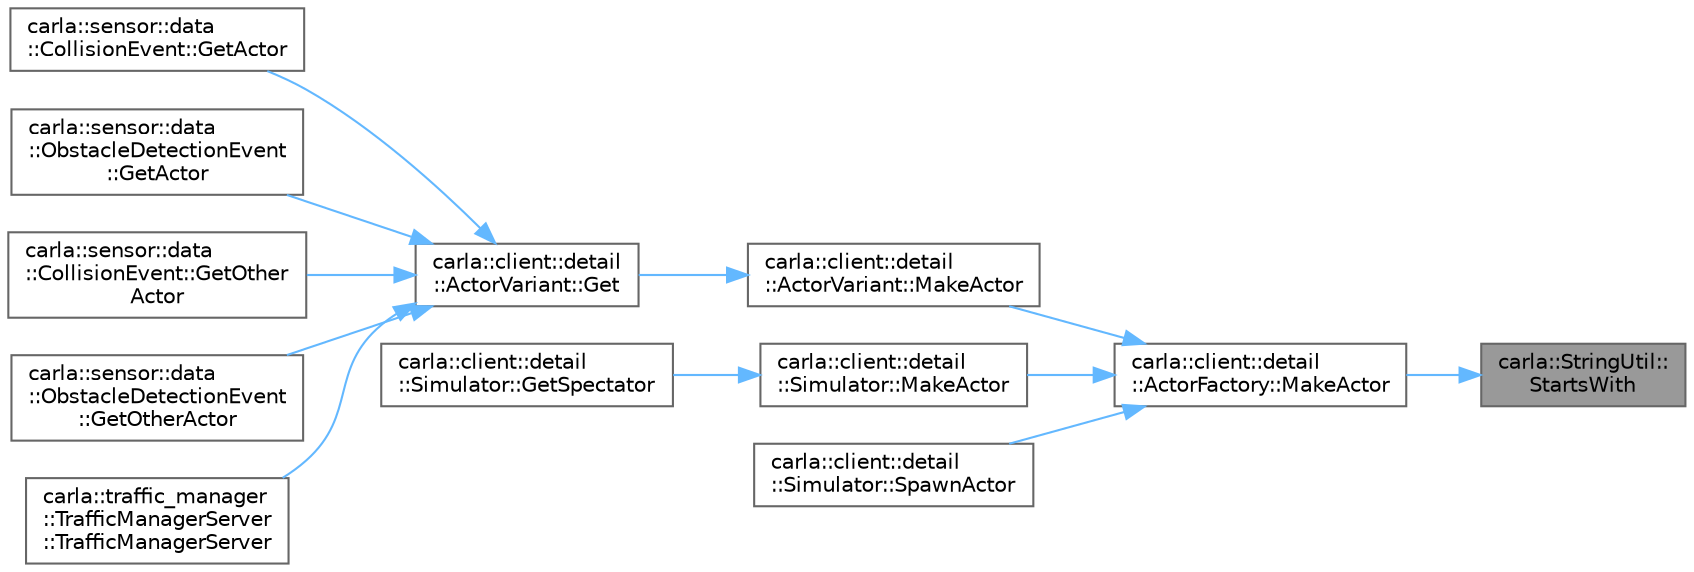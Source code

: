 digraph "carla::StringUtil::StartsWith"
{
 // INTERACTIVE_SVG=YES
 // LATEX_PDF_SIZE
  bgcolor="transparent";
  edge [fontname=Helvetica,fontsize=10,labelfontname=Helvetica,labelfontsize=10];
  node [fontname=Helvetica,fontsize=10,shape=box,height=0.2,width=0.4];
  rankdir="RL";
  Node1 [id="Node000001",label="carla::StringUtil::\lStartsWith",height=0.2,width=0.4,color="gray40", fillcolor="grey60", style="filled", fontcolor="black",tooltip=" "];
  Node1 -> Node2 [id="edge1_Node000001_Node000002",dir="back",color="steelblue1",style="solid",tooltip=" "];
  Node2 [id="Node000002",label="carla::client::detail\l::ActorFactory::MakeActor",height=0.2,width=0.4,color="grey40", fillcolor="white", style="filled",URL="$d8/d4b/classcarla_1_1client_1_1detail_1_1ActorFactory.html#a35ca6b1f59d086fa27630c9f818cf843",tooltip="Create an Actor based on the provided actor_description."];
  Node2 -> Node3 [id="edge2_Node000002_Node000003",dir="back",color="steelblue1",style="solid",tooltip=" "];
  Node3 [id="Node000003",label="carla::client::detail\l::ActorVariant::MakeActor",height=0.2,width=0.4,color="grey40", fillcolor="white", style="filled",URL="$d4/dad/classcarla_1_1client_1_1detail_1_1ActorVariant.html#a25d6826097625e7966794a60332994f5",tooltip=" "];
  Node3 -> Node4 [id="edge3_Node000003_Node000004",dir="back",color="steelblue1",style="solid",tooltip=" "];
  Node4 [id="Node000004",label="carla::client::detail\l::ActorVariant::Get",height=0.2,width=0.4,color="grey40", fillcolor="white", style="filled",URL="$d4/dad/classcarla_1_1client_1_1detail_1_1ActorVariant.html#ae07a22b0b638b4fdd580987307e13c94",tooltip=" "];
  Node4 -> Node5 [id="edge4_Node000004_Node000005",dir="back",color="steelblue1",style="solid",tooltip=" "];
  Node5 [id="Node000005",label="carla::sensor::data\l::CollisionEvent::GetActor",height=0.2,width=0.4,color="grey40", fillcolor="white", style="filled",URL="$d5/dae/classcarla_1_1sensor_1_1data_1_1CollisionEvent.html#abb9c71fb02bc8648993e48722c4f145b",tooltip="Get \"self\" actor. Actor that measured the collision."];
  Node4 -> Node6 [id="edge5_Node000004_Node000006",dir="back",color="steelblue1",style="solid",tooltip=" "];
  Node6 [id="Node000006",label="carla::sensor::data\l::ObstacleDetectionEvent\l::GetActor",height=0.2,width=0.4,color="grey40", fillcolor="white", style="filled",URL="$d3/d28/classcarla_1_1sensor_1_1data_1_1ObstacleDetectionEvent.html#a198a7f860ac4f380a3d8915fa37b927d",tooltip="Get \"self\" actor. Actor that measured the collision."];
  Node4 -> Node7 [id="edge6_Node000004_Node000007",dir="back",color="steelblue1",style="solid",tooltip=" "];
  Node7 [id="Node000007",label="carla::sensor::data\l::CollisionEvent::GetOther\lActor",height=0.2,width=0.4,color="grey40", fillcolor="white", style="filled",URL="$d5/dae/classcarla_1_1sensor_1_1data_1_1CollisionEvent.html#a699477ab96a078f6353f32c2f22c5dd8",tooltip="Get the actor to which we collided."];
  Node4 -> Node8 [id="edge7_Node000004_Node000008",dir="back",color="steelblue1",style="solid",tooltip=" "];
  Node8 [id="Node000008",label="carla::sensor::data\l::ObstacleDetectionEvent\l::GetOtherActor",height=0.2,width=0.4,color="grey40", fillcolor="white", style="filled",URL="$d3/d28/classcarla_1_1sensor_1_1data_1_1ObstacleDetectionEvent.html#a4f1286d12ee3cc98dee95923e2790d53",tooltip="Get the actor to which we collided."];
  Node4 -> Node9 [id="edge8_Node000004_Node000009",dir="back",color="steelblue1",style="solid",tooltip=" "];
  Node9 [id="Node000009",label="carla::traffic_manager\l::TrafficManagerServer\l::TrafficManagerServer",height=0.2,width=0.4,color="grey40", fillcolor="white", style="filled",URL="$db/d80/classcarla_1_1traffic__manager_1_1TrafficManagerServer.html#ab33d2169176015f73a380153c05dad9b",tooltip="Here RPCPort is the traffic manager local instance RPC server port where it can listen to remote traf..."];
  Node2 -> Node10 [id="edge9_Node000002_Node000010",dir="back",color="steelblue1",style="solid",tooltip=" "];
  Node10 [id="Node000010",label="carla::client::detail\l::Simulator::MakeActor",height=0.2,width=0.4,color="grey40", fillcolor="white", style="filled",URL="$df/df3/classcarla_1_1client_1_1detail_1_1Simulator.html#a5127db735834f03f44930d0edf65527a",tooltip="Creates an actor instance out of a description of an existing actor."];
  Node10 -> Node11 [id="edge10_Node000010_Node000011",dir="back",color="steelblue1",style="solid",tooltip=" "];
  Node11 [id="Node000011",label="carla::client::detail\l::Simulator::GetSpectator",height=0.2,width=0.4,color="grey40", fillcolor="white", style="filled",URL="$df/df3/classcarla_1_1client_1_1detail_1_1Simulator.html#a961f59d6b4998debd50c4d5aa931806c",tooltip=" "];
  Node2 -> Node12 [id="edge11_Node000002_Node000012",dir="back",color="steelblue1",style="solid",tooltip=" "];
  Node12 [id="Node000012",label="carla::client::detail\l::Simulator::SpawnActor",height=0.2,width=0.4,color="grey40", fillcolor="white", style="filled",URL="$df/df3/classcarla_1_1client_1_1detail_1_1Simulator.html#a49a4e44139e9b01e4a16aa1f87ebf828",tooltip="Spawns an actor into the simulation."];
}
